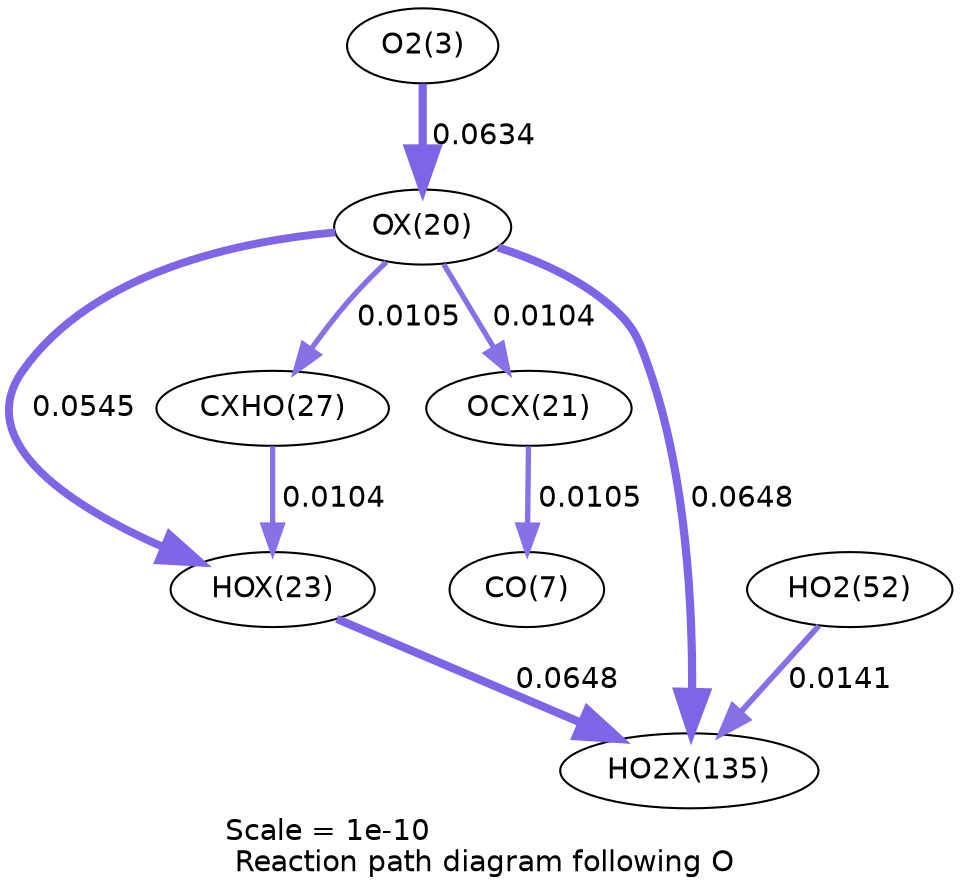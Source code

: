 digraph reaction_paths {
center=1;
s5 -> s27[fontname="Helvetica", penwidth=3.92, arrowsize=1.96, color="0.7, 0.563, 0.9"
, label=" 0.0634"];
s27 -> s30[fontname="Helvetica", penwidth=3.8, arrowsize=1.9, color="0.7, 0.554, 0.9"
, label=" 0.0545"];
s27 -> s32[fontname="Helvetica", penwidth=2.56, arrowsize=1.28, color="0.7, 0.51, 0.9"
, label=" 0.0105"];
s27 -> s28[fontname="Helvetica", penwidth=2.56, arrowsize=1.28, color="0.7, 0.51, 0.9"
, label=" 0.0104"];
s27 -> s44[fontname="Helvetica", penwidth=3.93, arrowsize=1.97, color="0.7, 0.565, 0.9"
, label=" 0.0648"];
s32 -> s30[fontname="Helvetica", penwidth=2.56, arrowsize=1.28, color="0.7, 0.51, 0.9"
, label=" 0.0104"];
s30 -> s44[fontname="Helvetica", penwidth=3.93, arrowsize=1.97, color="0.7, 0.565, 0.9"
, label=" 0.0648"];
s28 -> s9[fontname="Helvetica", penwidth=2.56, arrowsize=1.28, color="0.7, 0.51, 0.9"
, label=" 0.0105"];
s21 -> s44[fontname="Helvetica", penwidth=2.78, arrowsize=1.39, color="0.7, 0.514, 0.9"
, label=" 0.0141"];
s5 [ fontname="Helvetica", label="O2(3)"];
s9 [ fontname="Helvetica", label="CO(7)"];
s21 [ fontname="Helvetica", label="HO2(52)"];
s27 [ fontname="Helvetica", label="OX(20)"];
s28 [ fontname="Helvetica", label="OCX(21)"];
s30 [ fontname="Helvetica", label="HOX(23)"];
s32 [ fontname="Helvetica", label="CXHO(27)"];
s44 [ fontname="Helvetica", label="HO2X(135)"];
 label = "Scale = 1e-10\l Reaction path diagram following O";
 fontname = "Helvetica";
}
